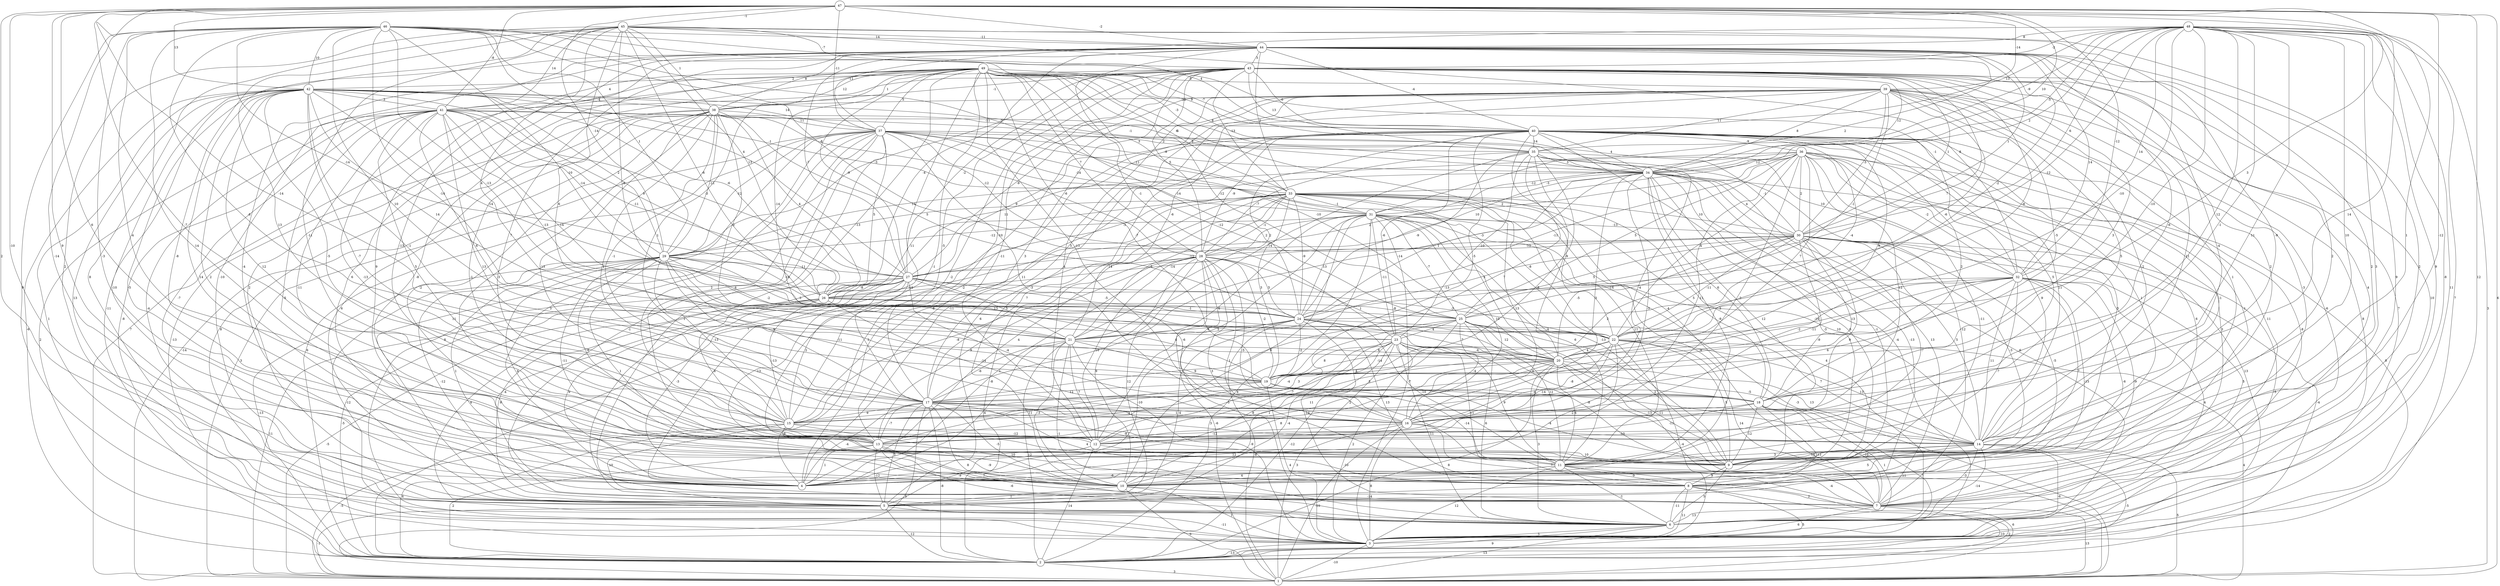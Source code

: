 graph { 
	 fontname="Helvetica,Arial,sans-serif" 
	 node [shape = circle]; 
	 49 -- 1 [label = "7"];
	 49 -- 4 [label = "6"];
	 49 -- 5 [label = "2"];
	 49 -- 6 [label = "-2"];
	 49 -- 7 [label = "-10"];
	 49 -- 10 [label = "-8"];
	 49 -- 11 [label = "-1"];
	 49 -- 16 [label = "-13"];
	 49 -- 17 [label = "1"];
	 49 -- 18 [label = "-7"];
	 49 -- 20 [label = "-10"];
	 49 -- 21 [label = "-14"];
	 49 -- 22 [label = "2"];
	 49 -- 24 [label = "-14"];
	 49 -- 25 [label = "-12"];
	 49 -- 27 [label = "-9"];
	 49 -- 28 [label = "7"];
	 49 -- 31 [label = "3"];
	 49 -- 33 [label = "5"];
	 49 -- 34 [label = "8"];
	 49 -- 35 [label = "-3"];
	 49 -- 37 [label = "5"];
	 49 -- 38 [label = "12"];
	 49 -- 39 [label = "-5"];
	 49 -- 40 [label = "9"];
	 49 -- 41 [label = "4"];
	 48 -- 1 [label = "3"];
	 48 -- 2 [label = "7"];
	 48 -- 3 [label = "11"];
	 48 -- 5 [label = "3"];
	 48 -- 6 [label = "-8"];
	 48 -- 7 [label = "9"];
	 48 -- 13 [label = "11"];
	 48 -- 14 [label = "10"];
	 48 -- 15 [label = "-1"];
	 48 -- 18 [label = "12"];
	 48 -- 19 [label = "-10"];
	 48 -- 20 [label = "-10"];
	 48 -- 24 [label = "-12"];
	 48 -- 30 [label = "6"];
	 48 -- 31 [label = "2"];
	 48 -- 32 [label = "14"];
	 48 -- 34 [label = "-5"];
	 48 -- 35 [label = "-9"];
	 48 -- 37 [label = "-11"];
	 48 -- 40 [label = "13"];
	 48 -- 43 [label = "-2"];
	 48 -- 44 [label = "8"];
	 47 -- 1 [label = "6"];
	 47 -- 3 [label = "12"];
	 47 -- 4 [label = "-10"];
	 47 -- 5 [label = "2"];
	 47 -- 9 [label = "1"];
	 47 -- 10 [label = "9"];
	 47 -- 11 [label = "-12"];
	 47 -- 12 [label = "-7"];
	 47 -- 13 [label = "6"];
	 47 -- 16 [label = "14"];
	 47 -- 19 [label = "-14"];
	 47 -- 22 [label = "3"];
	 47 -- 29 [label = "-14"];
	 47 -- 32 [label = "-12"];
	 47 -- 34 [label = "10"];
	 47 -- 37 [label = "-11"];
	 47 -- 39 [label = "-14"];
	 47 -- 41 [label = "-8"];
	 47 -- 42 [label = "13"];
	 47 -- 44 [label = "-2"];
	 47 -- 45 [label = "-1"];
	 46 -- 3 [label = "9"];
	 46 -- 4 [label = "-14"];
	 46 -- 9 [label = "14"];
	 46 -- 10 [label = "-3"];
	 46 -- 13 [label = "-4"];
	 46 -- 17 [label = "-8"];
	 46 -- 19 [label = "10"];
	 46 -- 20 [label = "-14"];
	 46 -- 22 [label = "-13"];
	 46 -- 24 [label = "-10"];
	 46 -- 26 [label = "-14"];
	 46 -- 27 [label = "4"];
	 46 -- 28 [label = "-8"];
	 46 -- 29 [label = "1"];
	 46 -- 31 [label = "-3"];
	 46 -- 32 [label = "-1"];
	 46 -- 34 [label = "-7"];
	 46 -- 42 [label = "10"];
	 46 -- 43 [label = "-7"];
	 46 -- 44 [label = "14"];
	 45 -- 5 [label = "2"];
	 45 -- 6 [label = "8"];
	 45 -- 7 [label = "2"];
	 45 -- 10 [label = "-8"];
	 45 -- 13 [label = "-11"];
	 45 -- 14 [label = "-9"];
	 45 -- 15 [label = "13"];
	 45 -- 19 [label = "6"];
	 45 -- 21 [label = "4"];
	 45 -- 22 [label = "-6"];
	 45 -- 24 [label = "-6"];
	 45 -- 26 [label = "13"];
	 45 -- 32 [label = "8"];
	 45 -- 38 [label = "1"];
	 45 -- 40 [label = "4"];
	 45 -- 41 [label = "14"];
	 45 -- 44 [label = "-11"];
	 44 -- 2 [label = "-11"];
	 44 -- 4 [label = "-4"];
	 44 -- 5 [label = "-10"];
	 44 -- 7 [label = "9"];
	 44 -- 8 [label = "2"];
	 44 -- 9 [label = "2"];
	 44 -- 10 [label = "9"];
	 44 -- 13 [label = "-13"];
	 44 -- 14 [label = "-4"];
	 44 -- 15 [label = "7"];
	 44 -- 18 [label = "-6"];
	 44 -- 23 [label = "-1"];
	 44 -- 25 [label = "-2"];
	 44 -- 26 [label = "-4"];
	 44 -- 27 [label = "-7"];
	 44 -- 30 [label = "1"];
	 44 -- 31 [label = "2"];
	 44 -- 32 [label = "14"];
	 44 -- 33 [label = "2"];
	 44 -- 38 [label = "8"];
	 44 -- 40 [label = "-4"];
	 44 -- 43 [label = "3"];
	 43 -- 3 [label = "7"];
	 43 -- 4 [label = "-2"];
	 43 -- 6 [label = "10"];
	 43 -- 7 [label = "4"];
	 43 -- 11 [label = "2"];
	 43 -- 12 [label = "-11"];
	 43 -- 13 [label = "3"];
	 43 -- 14 [label = "11"];
	 43 -- 15 [label = "-5"];
	 43 -- 17 [label = "-10"];
	 43 -- 18 [label = "3"];
	 43 -- 22 [label = "-8"];
	 43 -- 24 [label = "7"];
	 43 -- 27 [label = "-2"];
	 43 -- 28 [label = "5"];
	 43 -- 29 [label = "-3"];
	 43 -- 30 [label = "1"];
	 43 -- 33 [label = "-13"];
	 43 -- 34 [label = "12"];
	 43 -- 35 [label = "13"];
	 43 -- 38 [label = "-1"];
	 43 -- 40 [label = "-6"];
	 43 -- 41 [label = "1"];
	 43 -- 42 [label = "2"];
	 42 -- 2 [label = "-6"];
	 42 -- 3 [label = "1"];
	 42 -- 4 [label = "-10"];
	 42 -- 5 [label = "13"];
	 42 -- 9 [label = "14"];
	 42 -- 10 [label = "-5"];
	 42 -- 11 [label = "2"];
	 42 -- 12 [label = "12"];
	 42 -- 15 [label = "-5"];
	 42 -- 16 [label = "-7"];
	 42 -- 17 [label = "-1"];
	 42 -- 23 [label = "14"];
	 42 -- 25 [label = "-14"];
	 42 -- 26 [label = "9"];
	 42 -- 27 [label = "-6"];
	 42 -- 29 [label = "2"];
	 42 -- 33 [label = "-1"];
	 42 -- 34 [label = "-1"];
	 42 -- 37 [label = "14"];
	 42 -- 38 [label = "-4"];
	 42 -- 41 [label = "3"];
	 41 -- 2 [label = "2"];
	 41 -- 4 [label = "-7"];
	 41 -- 5 [label = "-4"];
	 41 -- 6 [label = "-8"];
	 41 -- 9 [label = "-11"];
	 41 -- 10 [label = "-5"];
	 41 -- 14 [label = "-13"];
	 41 -- 15 [label = "5"];
	 41 -- 16 [label = "13"];
	 41 -- 19 [label = "6"];
	 41 -- 21 [label = "-13"];
	 41 -- 22 [label = "14"];
	 41 -- 26 [label = "-11"];
	 41 -- 27 [label = "-3"];
	 41 -- 29 [label = "-14"];
	 41 -- 34 [label = "9"];
	 41 -- 40 [label = "-11"];
	 40 -- 3 [label = "-4"];
	 40 -- 4 [label = "-11"];
	 40 -- 5 [label = "6"];
	 40 -- 6 [label = "-8"];
	 40 -- 7 [label = "11"];
	 40 -- 8 [label = "-1"];
	 40 -- 9 [label = "1"];
	 40 -- 10 [label = "-4"];
	 40 -- 11 [label = "-1"];
	 40 -- 14 [label = "11"];
	 40 -- 16 [label = "5"];
	 40 -- 18 [label = "2"];
	 40 -- 19 [label = "-5"];
	 40 -- 20 [label = "9"];
	 40 -- 21 [label = "2"];
	 40 -- 22 [label = "-4"];
	 40 -- 23 [label = "-6"];
	 40 -- 26 [label = "11"];
	 40 -- 27 [label = "9"];
	 40 -- 28 [label = "-9"];
	 40 -- 34 [label = "4"];
	 40 -- 35 [label = "14"];
	 40 -- 36 [label = "-9"];
	 39 -- 2 [label = "7"];
	 39 -- 3 [label = "8"];
	 39 -- 4 [label = "-2"];
	 39 -- 6 [label = "-6"];
	 39 -- 8 [label = "-3"];
	 39 -- 9 [label = "1"];
	 39 -- 10 [label = "-3"];
	 39 -- 12 [label = "4"];
	 39 -- 14 [label = "-2"];
	 39 -- 16 [label = "5"];
	 39 -- 17 [label = "5"];
	 39 -- 19 [label = "-5"];
	 39 -- 21 [label = "-6"];
	 39 -- 22 [label = "-6"];
	 39 -- 25 [label = "-1"];
	 39 -- 27 [label = "-9"];
	 39 -- 30 [label = "-3"];
	 39 -- 34 [label = "8"];
	 39 -- 35 [label = "11"];
	 39 -- 38 [label = "-12"];
	 38 -- 1 [label = "-14"];
	 38 -- 2 [label = "-13"];
	 38 -- 3 [label = "8"];
	 38 -- 5 [label = "6"];
	 38 -- 9 [label = "-2"];
	 38 -- 12 [label = "-1"];
	 38 -- 13 [label = "-3"];
	 38 -- 15 [label = "-13"];
	 38 -- 16 [label = "4"];
	 38 -- 17 [label = "-1"];
	 38 -- 21 [label = "2"];
	 38 -- 24 [label = "5"];
	 38 -- 26 [label = "4"];
	 38 -- 28 [label = "-12"];
	 38 -- 29 [label = "-11"];
	 38 -- 35 [label = "6"];
	 38 -- 37 [label = "11"];
	 37 -- 1 [label = "3"];
	 37 -- 2 [label = "6"];
	 37 -- 3 [label = "8"];
	 37 -- 4 [label = "3"];
	 37 -- 5 [label = "11"];
	 37 -- 6 [label = "-1"];
	 37 -- 7 [label = "1"];
	 37 -- 12 [label = "2"];
	 37 -- 13 [label = "-4"];
	 37 -- 16 [label = "11"];
	 37 -- 22 [label = "-3"];
	 37 -- 25 [label = "-12"];
	 37 -- 26 [label = "5"];
	 37 -- 28 [label = "-6"];
	 37 -- 29 [label = "-12"];
	 37 -- 31 [label = "-14"];
	 37 -- 32 [label = "10"];
	 37 -- 33 [label = "-11"];
	 37 -- 34 [label = "-8"];
	 37 -- 35 [label = "2"];
	 36 -- 2 [label = "8"];
	 36 -- 7 [label = "3"];
	 36 -- 8 [label = "6"];
	 36 -- 9 [label = "5"];
	 36 -- 10 [label = "-11"];
	 36 -- 12 [label = "-11"];
	 36 -- 13 [label = "2"];
	 36 -- 14 [label = "9"];
	 36 -- 16 [label = "12"];
	 36 -- 20 [label = "7"];
	 36 -- 22 [label = "-4"];
	 36 -- 24 [label = "-11"];
	 36 -- 25 [label = "5"];
	 36 -- 26 [label = "2"];
	 36 -- 29 [label = "14"];
	 36 -- 30 [label = "2"];
	 36 -- 31 [label = "-12"];
	 36 -- 32 [label = "-2"];
	 36 -- 34 [label = "12"];
	 35 -- 3 [label = "6"];
	 35 -- 7 [label = "-12"];
	 35 -- 15 [label = "-8"];
	 35 -- 16 [label = "-4"];
	 35 -- 17 [label = "7"];
	 35 -- 20 [label = "-9"];
	 35 -- 21 [label = "14"];
	 35 -- 23 [label = "-10"];
	 35 -- 24 [label = "-9"];
	 35 -- 28 [label = "-7"];
	 35 -- 30 [label = "-1"];
	 35 -- 34 [label = "3"];
	 34 -- 2 [label = "13"];
	 34 -- 4 [label = "-3"];
	 34 -- 5 [label = "-13"];
	 34 -- 7 [label = "13"];
	 34 -- 8 [label = "-1"];
	 34 -- 9 [label = "12"];
	 34 -- 10 [label = "6"];
	 34 -- 11 [label = "-9"];
	 34 -- 12 [label = "-5"];
	 34 -- 16 [label = "3"];
	 34 -- 18 [label = "6"];
	 34 -- 21 [label = "-14"];
	 34 -- 24 [label = "1"];
	 34 -- 27 [label = "-3"];
	 34 -- 28 [label = "10"];
	 34 -- 30 [label = "4"];
	 34 -- 33 [label = "-3"];
	 33 -- 2 [label = "-8"];
	 33 -- 4 [label = "4"];
	 33 -- 6 [label = "4"];
	 33 -- 7 [label = "-8"];
	 33 -- 11 [label = "11"];
	 33 -- 15 [label = "-8"];
	 33 -- 16 [label = "13"];
	 33 -- 17 [label = "7"];
	 33 -- 18 [label = "5"];
	 33 -- 19 [label = "3"];
	 33 -- 20 [label = "5"];
	 33 -- 21 [label = "-5"];
	 33 -- 22 [label = "-8"];
	 33 -- 24 [label = "-9"];
	 33 -- 26 [label = "11"];
	 33 -- 28 [label = "-1"];
	 33 -- 29 [label = "-13"];
	 33 -- 30 [label = "10"];
	 33 -- 31 [label = "-1"];
	 32 -- 4 [label = "-13"];
	 32 -- 6 [label = "4"];
	 32 -- 8 [label = "-9"];
	 32 -- 9 [label = "7"];
	 32 -- 10 [label = "-6"];
	 32 -- 11 [label = "-7"];
	 32 -- 14 [label = "11"];
	 32 -- 15 [label = "6"];
	 32 -- 17 [label = "-9"];
	 32 -- 19 [label = "-11"];
	 32 -- 20 [label = "-14"];
	 32 -- 22 [label = "-3"];
	 32 -- 26 [label = "-14"];
	 31 -- 1 [label = "-3"];
	 31 -- 2 [label = "8"];
	 31 -- 3 [label = "-7"];
	 31 -- 9 [label = "-13"];
	 31 -- 10 [label = "8"];
	 31 -- 11 [label = "6"];
	 31 -- 12 [label = "5"];
	 31 -- 14 [label = "10"];
	 31 -- 16 [label = "10"];
	 31 -- 17 [label = "6"];
	 31 -- 23 [label = "-11"];
	 31 -- 24 [label = "13"];
	 31 -- 25 [label = "-7"];
	 31 -- 28 [label = "2"];
	 31 -- 29 [label = "-12"];
	 31 -- 30 [label = "-13"];
	 30 -- 2 [label = "-4"];
	 30 -- 3 [label = "-5"];
	 30 -- 6 [label = "5"];
	 30 -- 9 [label = "-3"];
	 30 -- 10 [label = "-5"];
	 30 -- 11 [label = "-7"];
	 30 -- 12 [label = "9"];
	 30 -- 14 [label = "5"];
	 30 -- 16 [label = "-2"];
	 30 -- 17 [label = "2"];
	 30 -- 18 [label = "13"];
	 30 -- 20 [label = "-5"];
	 30 -- 21 [label = "-13"];
	 30 -- 22 [label = "-11"];
	 30 -- 25 [label = "5"];
	 30 -- 26 [label = "-14"];
	 30 -- 27 [label = "-12"];
	 30 -- 28 [label = "-12"];
	 29 -- 2 [label = "-13"];
	 29 -- 3 [label = "-12"];
	 29 -- 4 [label = "1"];
	 29 -- 7 [label = "-12"];
	 29 -- 8 [label = "1"];
	 29 -- 9 [label = "-11"];
	 29 -- 10 [label = "4"];
	 29 -- 13 [label = "-8"];
	 29 -- 15 [label = "-13"];
	 29 -- 16 [label = "-11"];
	 29 -- 17 [label = "9"];
	 29 -- 20 [label = "13"];
	 29 -- 23 [label = "3"];
	 29 -- 26 [label = "-10"];
	 29 -- 27 [label = "-11"];
	 28 -- 1 [label = "-6"];
	 28 -- 3 [label = "-3"];
	 28 -- 4 [label = "1"];
	 28 -- 5 [label = "12"];
	 28 -- 8 [label = "3"];
	 28 -- 10 [label = "9"];
	 28 -- 11 [label = "1"];
	 28 -- 12 [label = "10"];
	 28 -- 13 [label = "9"];
	 28 -- 14 [label = "-5"];
	 28 -- 15 [label = "-8"];
	 28 -- 19 [label = "-2"];
	 28 -- 20 [label = "1"];
	 28 -- 24 [label = "5"];
	 28 -- 27 [label = "-14"];
	 27 -- 1 [label = "11"];
	 27 -- 2 [label = "-5"];
	 27 -- 4 [label = "-3"];
	 27 -- 5 [label = "-4"];
	 27 -- 6 [label = "4"];
	 27 -- 11 [label = "-13"];
	 27 -- 15 [label = "2"];
	 27 -- 16 [label = "-4"];
	 27 -- 17 [label = "3"];
	 27 -- 18 [label = "-6"];
	 27 -- 21 [label = "5"];
	 27 -- 22 [label = "-3"];
	 27 -- 24 [label = "-5"];
	 27 -- 26 [label = "-8"];
	 26 -- 1 [label = "-5"];
	 26 -- 4 [label = "9"];
	 26 -- 7 [label = "8"];
	 26 -- 12 [label = "-6"];
	 26 -- 15 [label = "-13"];
	 26 -- 16 [label = "-14"];
	 26 -- 19 [label = "4"];
	 26 -- 24 [label = "-1"];
	 26 -- 25 [label = "-8"];
	 25 -- 2 [label = "-12"];
	 25 -- 6 [label = "6"];
	 25 -- 7 [label = "-13"];
	 25 -- 9 [label = "2"];
	 25 -- 11 [label = "12"];
	 25 -- 12 [label = "3"];
	 25 -- 13 [label = "-4"];
	 25 -- 14 [label = "7"];
	 25 -- 16 [label = "-4"];
	 25 -- 20 [label = "12"];
	 25 -- 23 [label = "4"];
	 24 -- 1 [label = "-8"];
	 24 -- 4 [label = "-10"];
	 24 -- 5 [label = "-4"];
	 24 -- 7 [label = "-14"];
	 24 -- 8 [label = "13"];
	 24 -- 11 [label = "-10"];
	 24 -- 19 [label = "-2"];
	 24 -- 20 [label = "7"];
	 24 -- 21 [label = "9"];
	 24 -- 22 [label = "-4"];
	 23 -- 1 [label = "3"];
	 23 -- 3 [label = "2"];
	 23 -- 4 [label = "8"];
	 23 -- 5 [label = "-4"];
	 23 -- 6 [label = "-11"];
	 23 -- 8 [label = "11"];
	 23 -- 9 [label = "-8"];
	 23 -- 10 [label = "1"];
	 23 -- 11 [label = "9"];
	 23 -- 12 [label = "-7"];
	 23 -- 14 [label = "-5"];
	 23 -- 18 [label = "6"];
	 23 -- 19 [label = "8"];
	 23 -- 20 [label = "-4"];
	 22 -- 1 [label = "4"];
	 22 -- 3 [label = "-4"];
	 22 -- 7 [label = "14"];
	 22 -- 9 [label = "5"];
	 22 -- 10 [label = "-2"];
	 22 -- 13 [label = "-14"];
	 22 -- 14 [label = "13"];
	 22 -- 15 [label = "5"];
	 22 -- 16 [label = "-8"];
	 22 -- 19 [label = "-14"];
	 22 -- 20 [label = "4"];
	 21 -- 2 [label = "12"];
	 21 -- 3 [label = "-9"];
	 21 -- 4 [label = "-4"];
	 21 -- 6 [label = "-1"];
	 21 -- 10 [label = "-3"];
	 21 -- 12 [label = "7"];
	 21 -- 17 [label = "-6"];
	 21 -- 18 [label = "9"];
	 21 -- 20 [label = "8"];
	 20 -- 1 [label = "11"];
	 20 -- 2 [label = "8"];
	 20 -- 4 [label = "8"];
	 20 -- 6 [label = "3"];
	 20 -- 9 [label = "-11"];
	 20 -- 11 [label = "6"];
	 20 -- 12 [label = "2"];
	 20 -- 13 [label = "11"];
	 20 -- 14 [label = "13"];
	 20 -- 19 [label = "-4"];
	 19 -- 3 [label = "4"];
	 19 -- 9 [label = "-4"];
	 19 -- 11 [label = "-14"];
	 19 -- 13 [label = "11"];
	 19 -- 17 [label = "12"];
	 19 -- 18 [label = "-4"];
	 18 -- 3 [label = "7"];
	 18 -- 5 [label = "-13"];
	 18 -- 6 [label = "1"];
	 18 -- 7 [label = "-10"];
	 18 -- 9 [label = "12"];
	 18 -- 12 [label = "-11"];
	 18 -- 15 [label = "-4"];
	 17 -- 1 [label = "5"];
	 17 -- 2 [label = "-8"];
	 17 -- 4 [label = "-4"];
	 17 -- 5 [label = "3"];
	 17 -- 6 [label = "8"];
	 17 -- 8 [label = "4"];
	 17 -- 10 [label = "-5"];
	 17 -- 11 [label = "-8"];
	 17 -- 13 [label = "-7"];
	 17 -- 14 [label = "3"];
	 17 -- 15 [label = "9"];
	 17 -- 16 [label = "1"];
	 16 -- 1 [label = "-10"];
	 16 -- 3 [label = "8"];
	 16 -- 4 [label = "12"];
	 16 -- 7 [label = "7"];
	 16 -- 13 [label = "-12"];
	 16 -- 14 [label = "-10"];
	 15 -- 1 [label = "-5"];
	 15 -- 2 [label = "4"];
	 15 -- 5 [label = "10"];
	 15 -- 8 [label = "10"];
	 15 -- 12 [label = "-12"];
	 15 -- 13 [label = "8"];
	 14 -- 1 [label = "5"];
	 14 -- 2 [label = "-5"];
	 14 -- 3 [label = "-6"];
	 14 -- 6 [label = "-14"];
	 14 -- 7 [label = "-3"];
	 14 -- 9 [label = "14"];
	 14 -- 10 [label = "5"];
	 14 -- 11 [label = "3"];
	 13 -- 2 [label = "2"];
	 13 -- 4 [label = "1"];
	 13 -- 5 [label = "-12"];
	 13 -- 6 [label = "-6"];
	 13 -- 7 [label = "7"];
	 13 -- 9 [label = "10"];
	 13 -- 10 [label = "-9"];
	 12 -- 2 [label = "14"];
	 12 -- 5 [label = "-9"];
	 12 -- 8 [label = "-10"];
	 11 -- 1 [label = "6"];
	 11 -- 3 [label = "12"];
	 11 -- 4 [label = "-6"];
	 11 -- 6 [label = "-1"];
	 11 -- 7 [label = "-4"];
	 11 -- 8 [label = "-9"];
	 11 -- 10 [label = "4"];
	 10 -- 1 [label = "6"];
	 10 -- 3 [label = "1"];
	 10 -- 5 [label = "1"];
	 10 -- 7 [label = "-14"];
	 9 -- 6 [label = "5"];
	 9 -- 8 [label = "9"];
	 8 -- 1 [label = "-2"];
	 8 -- 2 [label = "5"];
	 8 -- 3 [label = "11"];
	 8 -- 6 [label = "-11"];
	 8 -- 7 [label = "2"];
	 7 -- 1 [label = "13"];
	 7 -- 2 [label = "-10"];
	 7 -- 3 [label = "6"];
	 7 -- 6 [label = "13"];
	 6 -- 1 [label = "13"];
	 6 -- 2 [label = "9"];
	 6 -- 3 [label = "5"];
	 5 -- 1 [label = "-1"];
	 5 -- 2 [label = "-12"];
	 5 -- 3 [label = "-11"];
	 3 -- 1 [label = "-10"];
	 3 -- 2 [label = "-13"];
	 2 -- 1 [label = "3"];
	 1;
	 2;
	 3;
	 4;
	 5;
	 6;
	 7;
	 8;
	 9;
	 10;
	 11;
	 12;
	 13;
	 14;
	 15;
	 16;
	 17;
	 18;
	 19;
	 20;
	 21;
	 22;
	 23;
	 24;
	 25;
	 26;
	 27;
	 28;
	 29;
	 30;
	 31;
	 32;
	 33;
	 34;
	 35;
	 36;
	 37;
	 38;
	 39;
	 40;
	 41;
	 42;
	 43;
	 44;
	 45;
	 46;
	 47;
	 48;
	 49;
}
